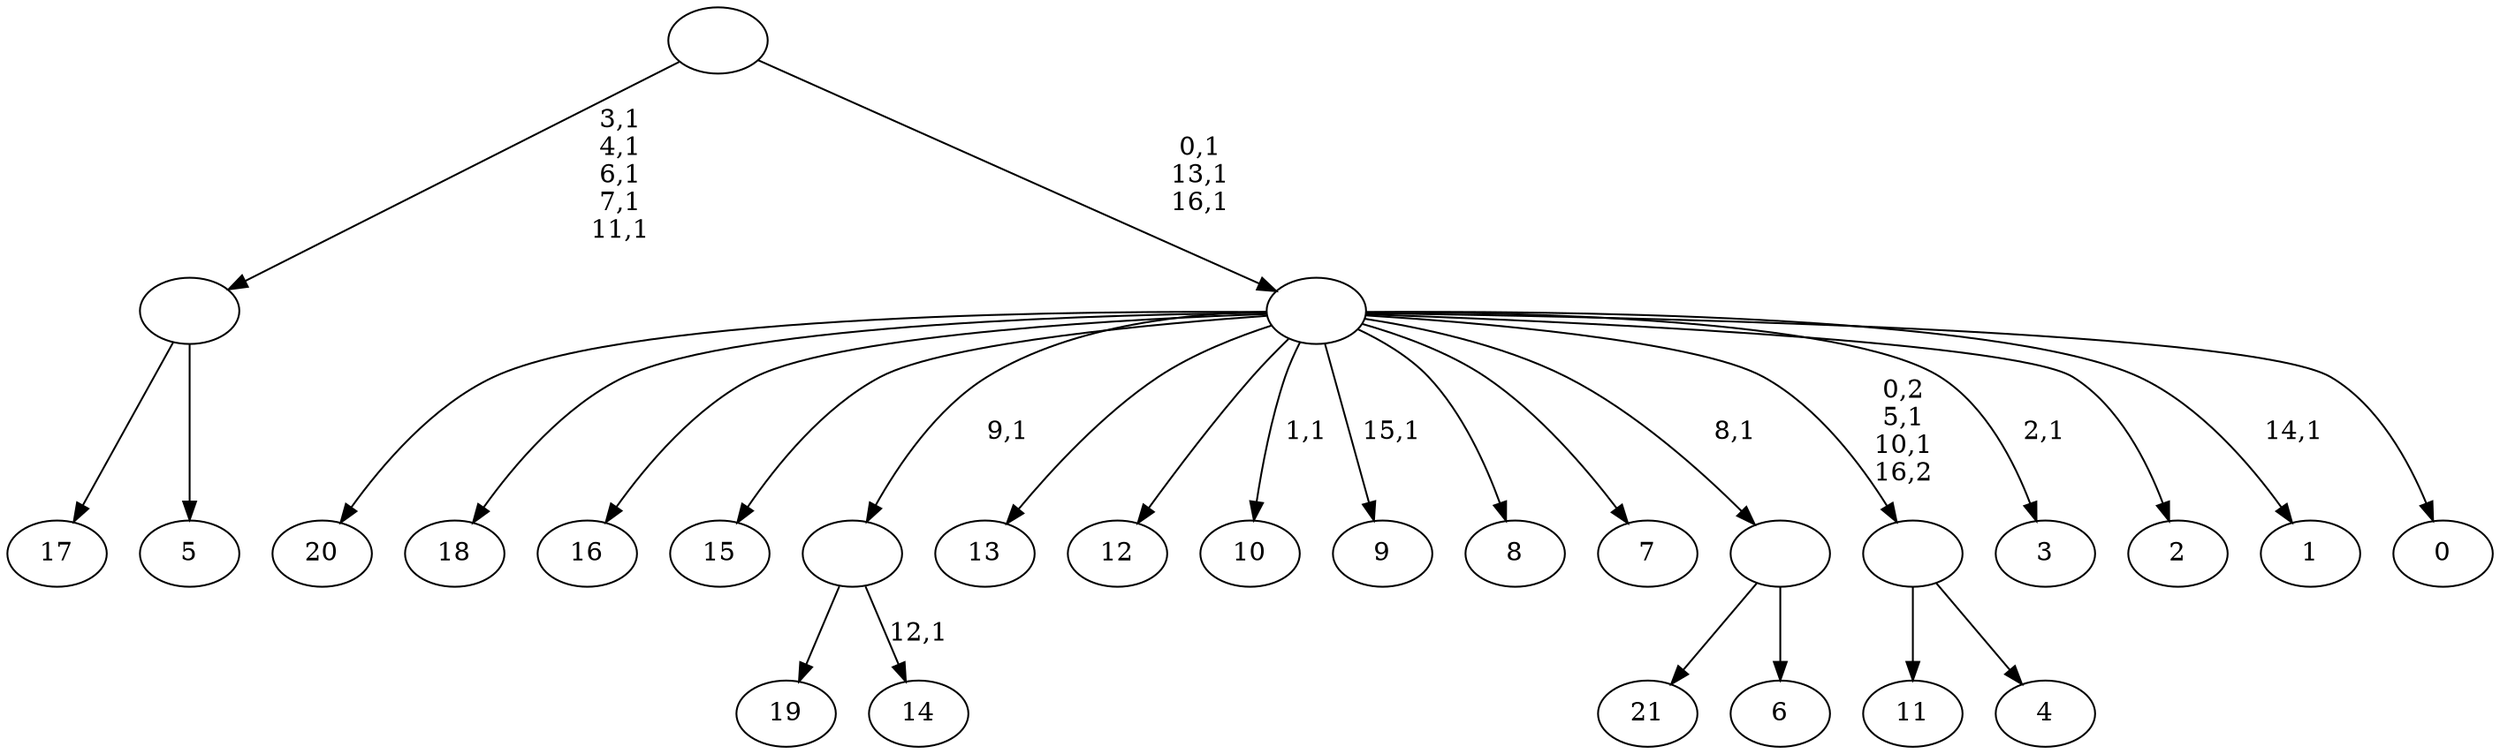 digraph T {
	39 [label="21"]
	38 [label="20"]
	37 [label="19"]
	36 [label="18"]
	35 [label="17"]
	34 [label="16"]
	33 [label="15"]
	32 [label="14"]
	30 [label=""]
	29 [label="13"]
	28 [label="12"]
	27 [label="11"]
	26 [label="10"]
	24 [label="9"]
	22 [label="8"]
	21 [label="7"]
	20 [label="6"]
	19 [label=""]
	18 [label="5"]
	17 [label=""]
	12 [label="4"]
	11 [label=""]
	9 [label="3"]
	7 [label="2"]
	6 [label="1"]
	4 [label="0"]
	3 [label=""]
	0 [label=""]
	30 -> 32 [label="12,1"]
	30 -> 37 [label=""]
	19 -> 39 [label=""]
	19 -> 20 [label=""]
	17 -> 35 [label=""]
	17 -> 18 [label=""]
	11 -> 27 [label=""]
	11 -> 12 [label=""]
	3 -> 6 [label="14,1"]
	3 -> 9 [label="2,1"]
	3 -> 11 [label="0,2\n5,1\n10,1\n16,2"]
	3 -> 24 [label="15,1"]
	3 -> 26 [label="1,1"]
	3 -> 38 [label=""]
	3 -> 36 [label=""]
	3 -> 34 [label=""]
	3 -> 33 [label=""]
	3 -> 30 [label="9,1"]
	3 -> 29 [label=""]
	3 -> 28 [label=""]
	3 -> 22 [label=""]
	3 -> 21 [label=""]
	3 -> 19 [label="8,1"]
	3 -> 7 [label=""]
	3 -> 4 [label=""]
	0 -> 3 [label="0,1\n13,1\n16,1"]
	0 -> 17 [label="3,1\n4,1\n6,1\n7,1\n11,1"]
}
